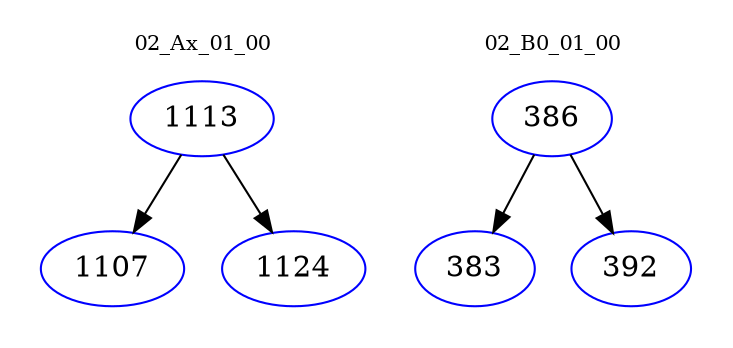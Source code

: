 digraph{
subgraph cluster_0 {
color = white
label = "02_Ax_01_00";
fontsize=10;
T0_1113 [label="1113", color="blue"]
T0_1113 -> T0_1107 [color="black"]
T0_1107 [label="1107", color="blue"]
T0_1113 -> T0_1124 [color="black"]
T0_1124 [label="1124", color="blue"]
}
subgraph cluster_1 {
color = white
label = "02_B0_01_00";
fontsize=10;
T1_386 [label="386", color="blue"]
T1_386 -> T1_383 [color="black"]
T1_383 [label="383", color="blue"]
T1_386 -> T1_392 [color="black"]
T1_392 [label="392", color="blue"]
}
}
